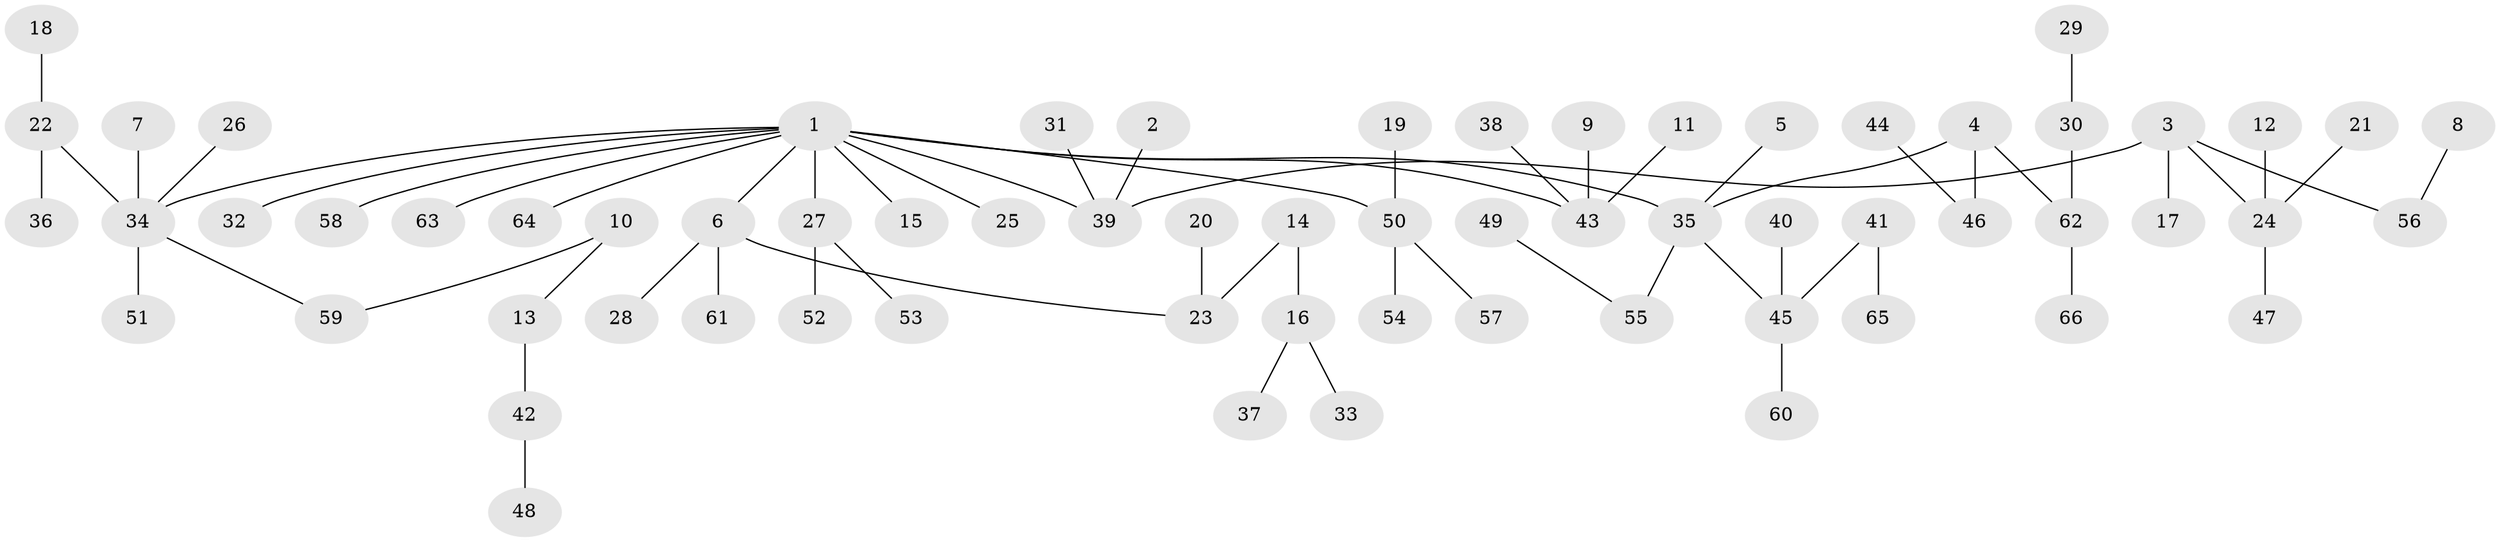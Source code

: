 // original degree distribution, {6: 0.03816793893129771, 5: 0.030534351145038167, 4: 0.061068702290076333, 2: 0.22137404580152673, 1: 0.5343511450381679, 8: 0.007633587786259542, 3: 0.10687022900763359}
// Generated by graph-tools (version 1.1) at 2025/26/03/09/25 03:26:26]
// undirected, 66 vertices, 65 edges
graph export_dot {
graph [start="1"]
  node [color=gray90,style=filled];
  1;
  2;
  3;
  4;
  5;
  6;
  7;
  8;
  9;
  10;
  11;
  12;
  13;
  14;
  15;
  16;
  17;
  18;
  19;
  20;
  21;
  22;
  23;
  24;
  25;
  26;
  27;
  28;
  29;
  30;
  31;
  32;
  33;
  34;
  35;
  36;
  37;
  38;
  39;
  40;
  41;
  42;
  43;
  44;
  45;
  46;
  47;
  48;
  49;
  50;
  51;
  52;
  53;
  54;
  55;
  56;
  57;
  58;
  59;
  60;
  61;
  62;
  63;
  64;
  65;
  66;
  1 -- 6 [weight=1.0];
  1 -- 15 [weight=1.0];
  1 -- 25 [weight=1.0];
  1 -- 27 [weight=1.0];
  1 -- 32 [weight=1.0];
  1 -- 34 [weight=1.0];
  1 -- 35 [weight=1.0];
  1 -- 39 [weight=1.0];
  1 -- 43 [weight=1.0];
  1 -- 50 [weight=1.0];
  1 -- 58 [weight=1.0];
  1 -- 63 [weight=1.0];
  1 -- 64 [weight=1.0];
  2 -- 39 [weight=1.0];
  3 -- 17 [weight=1.0];
  3 -- 24 [weight=1.0];
  3 -- 39 [weight=1.0];
  3 -- 56 [weight=1.0];
  4 -- 35 [weight=1.0];
  4 -- 46 [weight=1.0];
  4 -- 62 [weight=1.0];
  5 -- 35 [weight=1.0];
  6 -- 23 [weight=1.0];
  6 -- 28 [weight=1.0];
  6 -- 61 [weight=1.0];
  7 -- 34 [weight=1.0];
  8 -- 56 [weight=1.0];
  9 -- 43 [weight=1.0];
  10 -- 13 [weight=1.0];
  10 -- 59 [weight=1.0];
  11 -- 43 [weight=1.0];
  12 -- 24 [weight=1.0];
  13 -- 42 [weight=1.0];
  14 -- 16 [weight=1.0];
  14 -- 23 [weight=1.0];
  16 -- 33 [weight=1.0];
  16 -- 37 [weight=1.0];
  18 -- 22 [weight=1.0];
  19 -- 50 [weight=1.0];
  20 -- 23 [weight=1.0];
  21 -- 24 [weight=1.0];
  22 -- 34 [weight=1.0];
  22 -- 36 [weight=1.0];
  24 -- 47 [weight=1.0];
  26 -- 34 [weight=1.0];
  27 -- 52 [weight=1.0];
  27 -- 53 [weight=1.0];
  29 -- 30 [weight=1.0];
  30 -- 62 [weight=1.0];
  31 -- 39 [weight=1.0];
  34 -- 51 [weight=1.0];
  34 -- 59 [weight=1.0];
  35 -- 45 [weight=1.0];
  35 -- 55 [weight=1.0];
  38 -- 43 [weight=1.0];
  40 -- 45 [weight=1.0];
  41 -- 45 [weight=1.0];
  41 -- 65 [weight=1.0];
  42 -- 48 [weight=1.0];
  44 -- 46 [weight=1.0];
  45 -- 60 [weight=1.0];
  49 -- 55 [weight=1.0];
  50 -- 54 [weight=1.0];
  50 -- 57 [weight=1.0];
  62 -- 66 [weight=1.0];
}
